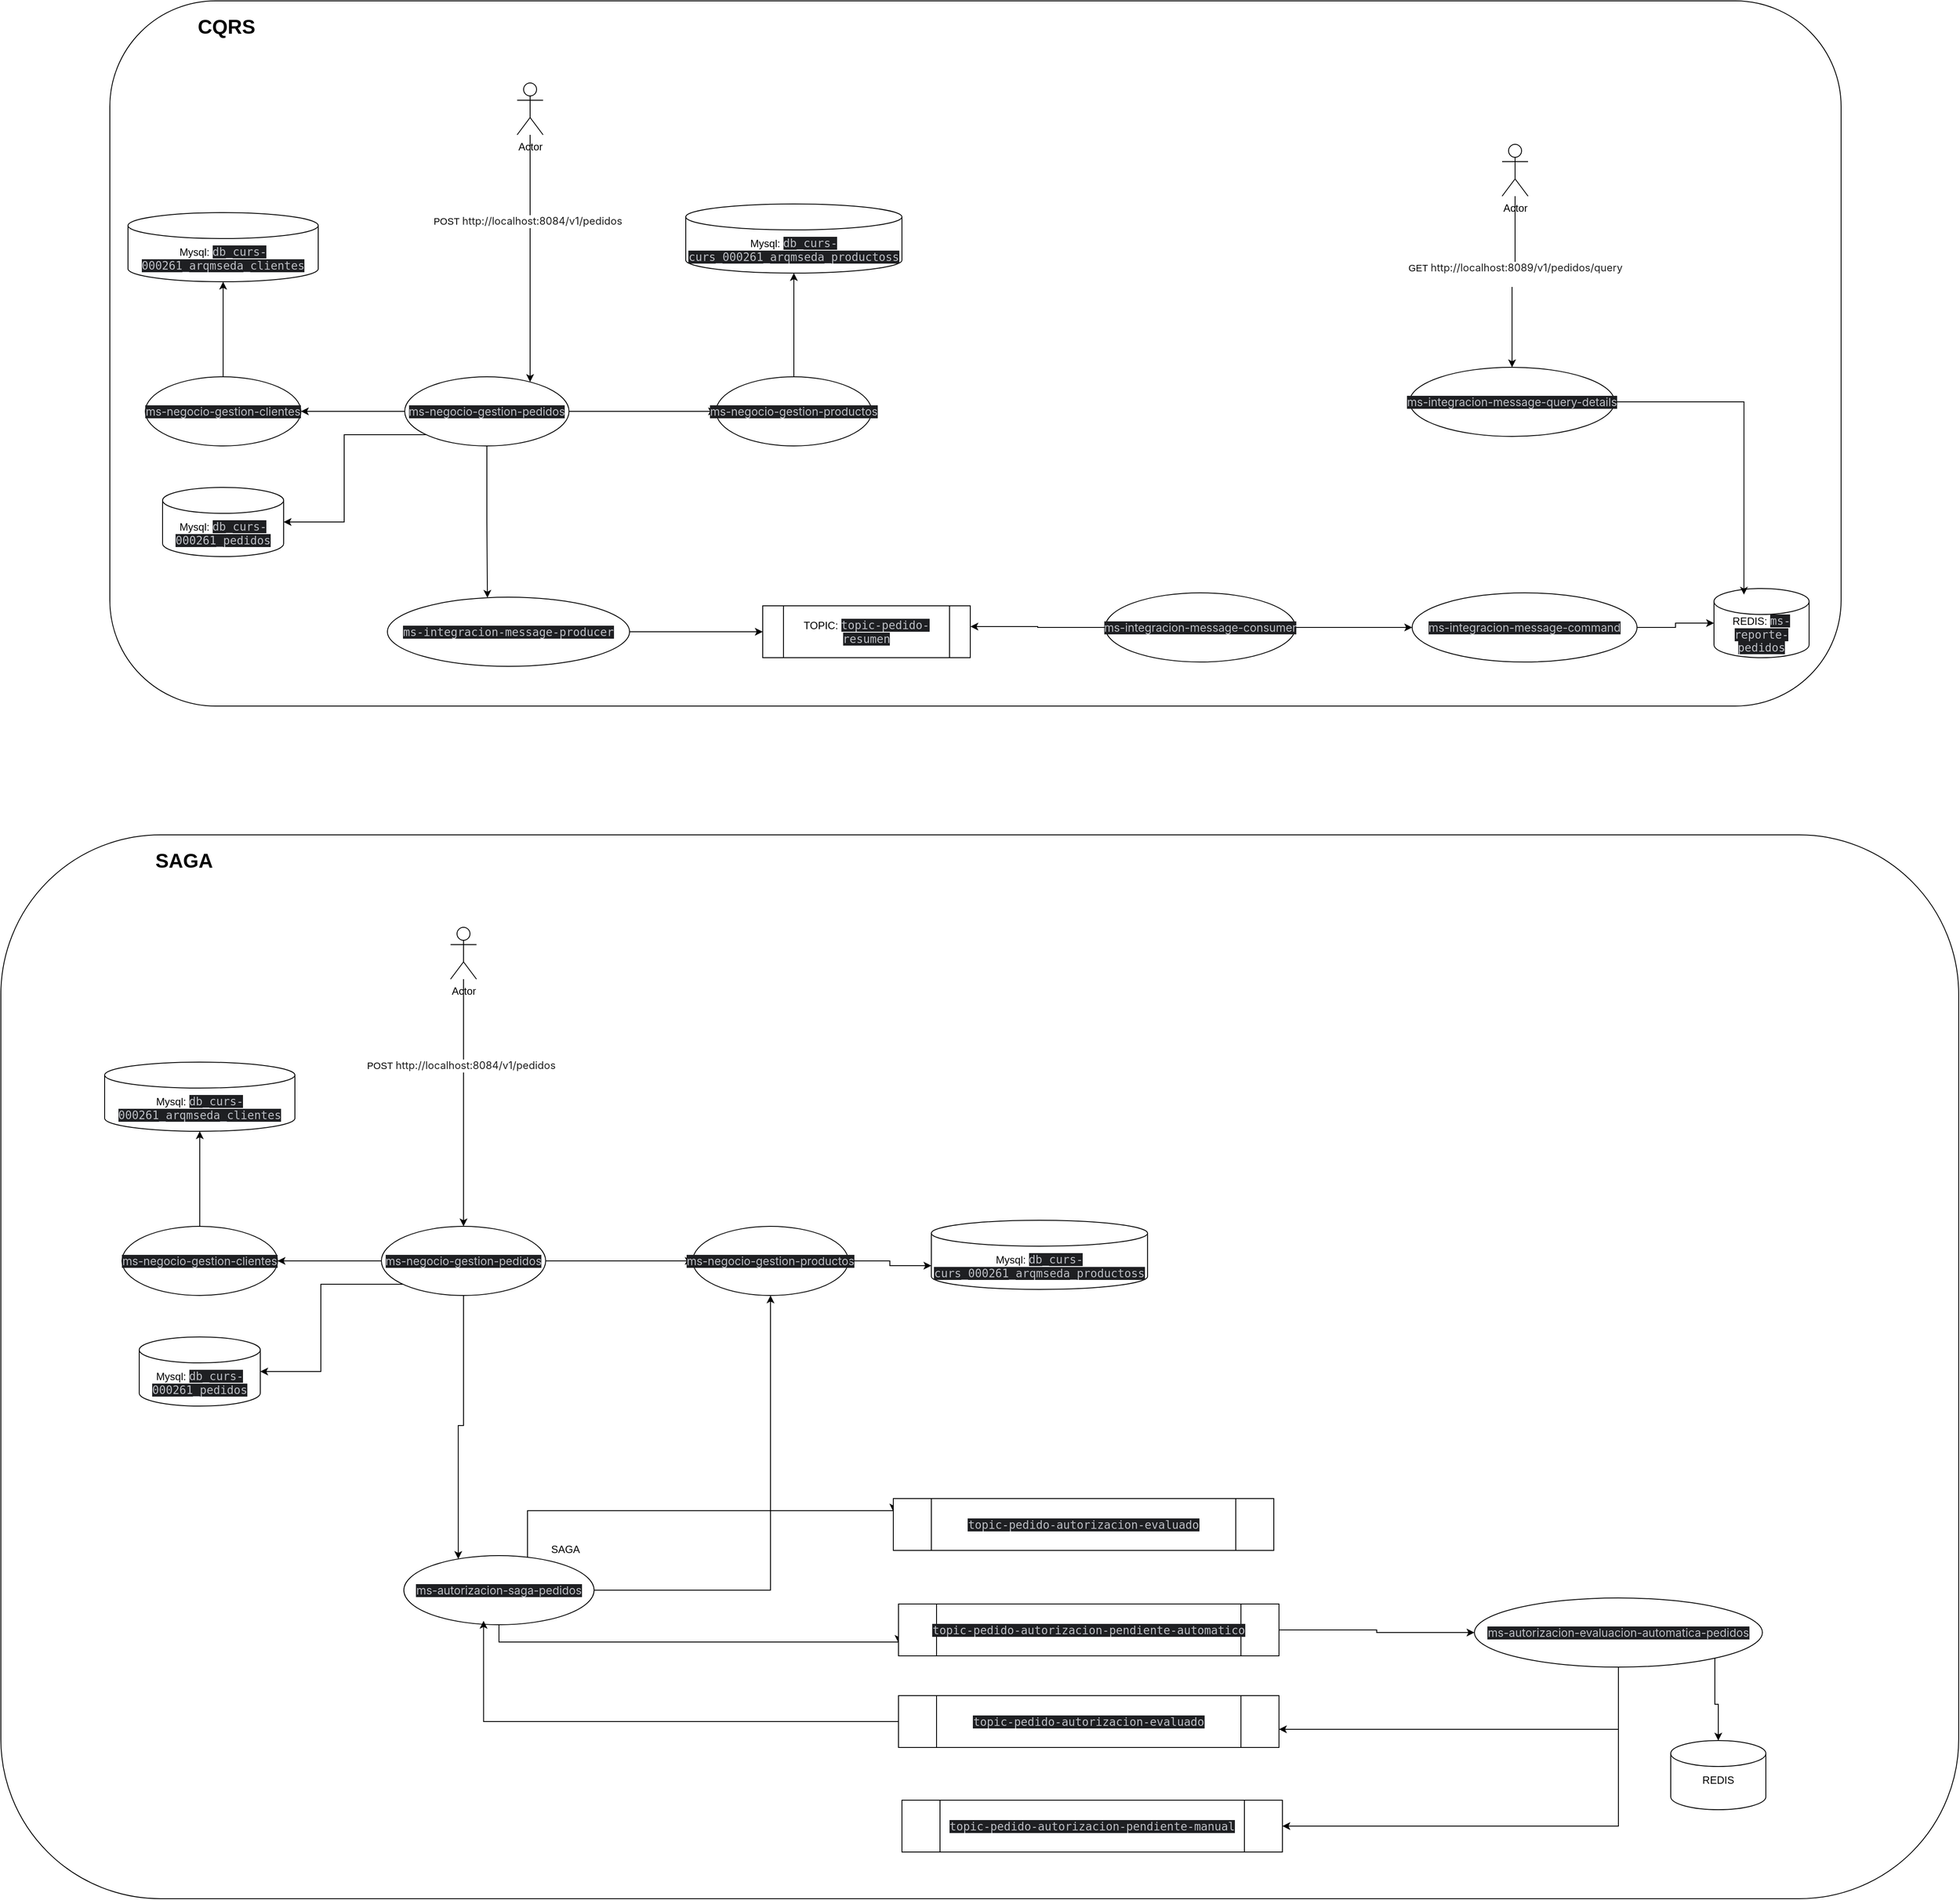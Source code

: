 <mxfile version="26.0.14">
  <diagram name="Page-1" id="z0avYNaSjJtAMFW2c0-u">
    <mxGraphModel dx="3991" dy="2102" grid="0" gridSize="10" guides="1" tooltips="1" connect="1" arrows="1" fold="1" page="0" pageScale="1" pageWidth="827" pageHeight="1169" math="0" shadow="0">
      <root>
        <mxCell id="0" />
        <mxCell id="1" parent="0" />
        <mxCell id="KOqBi4OoSSzoHojaQv4j-55" value="" style="rounded=1;whiteSpace=wrap;html=1;" vertex="1" parent="1">
          <mxGeometry x="-707" y="790" width="2264" height="1231" as="geometry" />
        </mxCell>
        <mxCell id="xQ3L2eBlVYDOcQQso6A4-12" value="" style="rounded=1;whiteSpace=wrap;html=1;" parent="1" vertex="1">
          <mxGeometry x="-581" y="-175" width="2002" height="816" as="geometry" />
        </mxCell>
        <mxCell id="RMT1xp3G2gNs8e-a4C3r-3" style="edgeStyle=orthogonalEdgeStyle;rounded=0;orthogonalLoop=1;jettySize=auto;html=1;entryX=0;entryY=0.5;entryDx=0;entryDy=0;" parent="1" source="RMT1xp3G2gNs8e-a4C3r-1" target="RMT1xp3G2gNs8e-a4C3r-2" edge="1">
          <mxGeometry relative="1" as="geometry" />
        </mxCell>
        <mxCell id="RMT1xp3G2gNs8e-a4C3r-1" value="&lt;div style=&quot;background-color:#1e1f22;color:#bcbec4&quot;&gt;&lt;pre style=&quot;font-family:&#39;JetBrains Mono&#39;,monospace;font-size:9.8pt;&quot;&gt;ms-integracion-message-producer&lt;/pre&gt;&lt;/div&gt;" style="ellipse;whiteSpace=wrap;html=1;" parent="1" vertex="1">
          <mxGeometry x="-260" y="515" width="280" height="80" as="geometry" />
        </mxCell>
        <mxCell id="RMT1xp3G2gNs8e-a4C3r-2" value="TOPIC:&amp;nbsp;&lt;span style=&quot;font-family: &amp;quot;JetBrains Mono&amp;quot;, monospace; font-size: 9.8pt; background-color: rgb(30, 31, 34); color: rgb(188, 190, 196);&quot;&gt;topic-pedido-resumen&lt;/span&gt;" style="shape=process;whiteSpace=wrap;html=1;backgroundOutline=1;" parent="1" vertex="1">
          <mxGeometry x="174" y="525" width="240" height="60" as="geometry" />
        </mxCell>
        <mxCell id="RMT1xp3G2gNs8e-a4C3r-4" value="&lt;div style=&quot;background-color:#1e1f22;color:#bcbec4&quot;&gt;&lt;pre style=&quot;font-family:&#39;Inter&#39;;font-size:9.8pt;&quot;&gt;ms-integracion-message-command&lt;/pre&gt;&lt;/div&gt;" style="ellipse;whiteSpace=wrap;html=1;" parent="1" vertex="1">
          <mxGeometry x="925" y="510" width="260" height="80" as="geometry" />
        </mxCell>
        <mxCell id="RMT1xp3G2gNs8e-a4C3r-5" value="REDIS:&amp;nbsp;&lt;span style=&quot;font-family: &amp;quot;JetBrains Mono&amp;quot;, monospace; font-size: 9.8pt; background-color: rgb(30, 31, 34); color: rgb(188, 190, 196);&quot;&gt;ms-reporte-pedidos&lt;/span&gt;" style="shape=cylinder3;whiteSpace=wrap;html=1;boundedLbl=1;backgroundOutline=1;size=15;" parent="1" vertex="1">
          <mxGeometry x="1274" y="505" width="110" height="80" as="geometry" />
        </mxCell>
        <mxCell id="RMT1xp3G2gNs8e-a4C3r-6" style="edgeStyle=orthogonalEdgeStyle;rounded=0;orthogonalLoop=1;jettySize=auto;html=1;" parent="1" source="RMT1xp3G2gNs8e-a4C3r-4" target="RMT1xp3G2gNs8e-a4C3r-5" edge="1">
          <mxGeometry relative="1" as="geometry">
            <mxPoint x="1043" y="684" as="targetPoint" />
          </mxGeometry>
        </mxCell>
        <mxCell id="RMT1xp3G2gNs8e-a4C3r-9" style="edgeStyle=orthogonalEdgeStyle;rounded=0;orthogonalLoop=1;jettySize=auto;html=1;entryX=0;entryY=0.5;entryDx=0;entryDy=0;" parent="1" source="RMT1xp3G2gNs8e-a4C3r-7" target="RMT1xp3G2gNs8e-a4C3r-4" edge="1">
          <mxGeometry relative="1" as="geometry" />
        </mxCell>
        <mxCell id="RMT1xp3G2gNs8e-a4C3r-7" value="&lt;div style=&quot;background-color:#1e1f22;color:#bcbec4&quot;&gt;&lt;pre style=&quot;font-family:&#39;Inter&#39;;font-size:9.8pt;&quot;&gt;ms-integracion-message-consumer&lt;/pre&gt;&lt;/div&gt;" style="ellipse;whiteSpace=wrap;html=1;" parent="1" vertex="1">
          <mxGeometry x="570" y="510" width="220" height="80" as="geometry" />
        </mxCell>
        <mxCell id="RMT1xp3G2gNs8e-a4C3r-8" style="edgeStyle=orthogonalEdgeStyle;rounded=0;orthogonalLoop=1;jettySize=auto;html=1;entryX=1.001;entryY=0.4;entryDx=0;entryDy=0;entryPerimeter=0;" parent="1" source="RMT1xp3G2gNs8e-a4C3r-7" target="RMT1xp3G2gNs8e-a4C3r-2" edge="1">
          <mxGeometry relative="1" as="geometry" />
        </mxCell>
        <mxCell id="RMT1xp3G2gNs8e-a4C3r-14" style="edgeStyle=orthogonalEdgeStyle;rounded=0;orthogonalLoop=1;jettySize=auto;html=1;" parent="1" source="RMT1xp3G2gNs8e-a4C3r-10" target="RMT1xp3G2gNs8e-a4C3r-13" edge="1">
          <mxGeometry relative="1" as="geometry">
            <Array as="points">
              <mxPoint x="-290" y="300" />
              <mxPoint x="-290" y="300" />
            </Array>
          </mxGeometry>
        </mxCell>
        <mxCell id="RMT1xp3G2gNs8e-a4C3r-16" style="edgeStyle=orthogonalEdgeStyle;rounded=0;orthogonalLoop=1;jettySize=auto;html=1;entryX=0;entryY=0.5;entryDx=0;entryDy=0;" parent="1" source="RMT1xp3G2gNs8e-a4C3r-10" target="RMT1xp3G2gNs8e-a4C3r-15" edge="1">
          <mxGeometry relative="1" as="geometry" />
        </mxCell>
        <mxCell id="RMT1xp3G2gNs8e-a4C3r-10" value="&lt;div style=&quot;background-color:#1e1f22;color:#bcbec4&quot;&gt;&lt;pre style=&quot;font-family:&#39;Inter&#39;;font-size:9.8pt;&quot;&gt;ms-negocio-gestion-pedidos&lt;/pre&gt;&lt;/div&gt;" style="ellipse;whiteSpace=wrap;html=1;" parent="1" vertex="1">
          <mxGeometry x="-240" y="260" width="190" height="80" as="geometry" />
        </mxCell>
        <mxCell id="RMT1xp3G2gNs8e-a4C3r-11" value="Mysql:&amp;nbsp;&lt;span style=&quot;font-family: &amp;quot;JetBrains Mono&amp;quot;, monospace; font-size: 9.8pt; background-color: rgb(30, 31, 34); color: rgb(188, 190, 196);&quot;&gt;db_curs-000261_pedidos&lt;/span&gt;" style="shape=cylinder3;whiteSpace=wrap;html=1;boundedLbl=1;backgroundOutline=1;size=15;" parent="1" vertex="1">
          <mxGeometry x="-520" y="388" width="140" height="80" as="geometry" />
        </mxCell>
        <mxCell id="RMT1xp3G2gNs8e-a4C3r-20" style="edgeStyle=orthogonalEdgeStyle;rounded=0;orthogonalLoop=1;jettySize=auto;html=1;" parent="1" source="RMT1xp3G2gNs8e-a4C3r-13" target="RMT1xp3G2gNs8e-a4C3r-19" edge="1">
          <mxGeometry relative="1" as="geometry" />
        </mxCell>
        <mxCell id="RMT1xp3G2gNs8e-a4C3r-13" value="&lt;div style=&quot;background-color:#1e1f22;color:#bcbec4&quot;&gt;&lt;pre style=&quot;font-family:&#39;Inter&#39;;font-size:9.8pt;&quot;&gt;ms-negocio-gestion-clientes&lt;/pre&gt;&lt;/div&gt;" style="ellipse;whiteSpace=wrap;html=1;" parent="1" vertex="1">
          <mxGeometry x="-540" y="260" width="180" height="80" as="geometry" />
        </mxCell>
        <mxCell id="RMT1xp3G2gNs8e-a4C3r-15" value="&lt;div style=&quot;background-color:#1e1f22;color:#bcbec4&quot;&gt;&lt;pre style=&quot;font-family:&#39;Inter&#39;;font-size:9.8pt;&quot;&gt;ms-negocio-gestion-productos&lt;/pre&gt;&lt;/div&gt;" style="ellipse;whiteSpace=wrap;html=1;" parent="1" vertex="1">
          <mxGeometry x="120" y="260" width="180" height="80" as="geometry" />
        </mxCell>
        <mxCell id="RMT1xp3G2gNs8e-a4C3r-17" value="Mysql:&amp;nbsp;&lt;span style=&quot;font-family: &amp;quot;JetBrains Mono&amp;quot;, monospace; font-size: 9.8pt; background-color: light-dark(rgb(30, 31, 34), rgb(209, 210, 212)); color: light-dark(rgb(188, 190, 196), rgb(73, 74, 79));&quot;&gt;db_curs-curs_000261_arqmseda_productos&lt;/span&gt;&lt;span style=&quot;background-color: light-dark(rgb(30, 31, 34), rgb(209, 210, 212)); color: light-dark(rgb(188, 190, 196), rgb(73, 74, 79)); font-family: &amp;quot;JetBrains Mono&amp;quot;, monospace; font-size: 9.8pt;&quot;&gt;s&lt;/span&gt;" style="shape=cylinder3;whiteSpace=wrap;html=1;boundedLbl=1;backgroundOutline=1;size=15;" parent="1" vertex="1">
          <mxGeometry x="85" y="60" width="250" height="80" as="geometry" />
        </mxCell>
        <mxCell id="RMT1xp3G2gNs8e-a4C3r-18" style="edgeStyle=orthogonalEdgeStyle;rounded=0;orthogonalLoop=1;jettySize=auto;html=1;entryX=0.5;entryY=1;entryDx=0;entryDy=0;entryPerimeter=0;" parent="1" source="RMT1xp3G2gNs8e-a4C3r-15" target="RMT1xp3G2gNs8e-a4C3r-17" edge="1">
          <mxGeometry relative="1" as="geometry" />
        </mxCell>
        <mxCell id="RMT1xp3G2gNs8e-a4C3r-19" value="Mysql:&amp;nbsp;&lt;span style=&quot;font-family: &amp;quot;JetBrains Mono&amp;quot;, monospace; font-size: 9.8pt; background-color: rgb(30, 31, 34); color: rgb(188, 190, 196);&quot;&gt;db_curs-000261_arqmseda_clientes&lt;/span&gt;" style="shape=cylinder3;whiteSpace=wrap;html=1;boundedLbl=1;backgroundOutline=1;size=15;" parent="1" vertex="1">
          <mxGeometry x="-560" y="70" width="220" height="80" as="geometry" />
        </mxCell>
        <mxCell id="RMT1xp3G2gNs8e-a4C3r-21" style="edgeStyle=orthogonalEdgeStyle;rounded=0;orthogonalLoop=1;jettySize=auto;html=1;entryX=0.413;entryY=0.008;entryDx=0;entryDy=0;entryPerimeter=0;" parent="1" source="RMT1xp3G2gNs8e-a4C3r-10" target="RMT1xp3G2gNs8e-a4C3r-1" edge="1">
          <mxGeometry relative="1" as="geometry" />
        </mxCell>
        <mxCell id="xQ3L2eBlVYDOcQQso6A4-2" value="Actor" style="shape=umlActor;verticalLabelPosition=bottom;verticalAlign=top;html=1;outlineConnect=0;" parent="1" vertex="1">
          <mxGeometry x="-110" y="-80" width="30" height="60" as="geometry" />
        </mxCell>
        <mxCell id="xQ3L2eBlVYDOcQQso6A4-3" style="edgeStyle=orthogonalEdgeStyle;rounded=0;orthogonalLoop=1;jettySize=auto;html=1;" parent="1" source="xQ3L2eBlVYDOcQQso6A4-2" target="RMT1xp3G2gNs8e-a4C3r-10" edge="1">
          <mxGeometry relative="1" as="geometry">
            <Array as="points">
              <mxPoint x="-95" y="210" />
              <mxPoint x="-95" y="210" />
            </Array>
          </mxGeometry>
        </mxCell>
        <mxCell id="xQ3L2eBlVYDOcQQso6A4-4" value="POST&amp;nbsp;&lt;span style=&quot;color: rgb(33, 33, 33); font-family: Inter, system-ui, -apple-system, BlinkMacSystemFont, &amp;quot;Segoe UI&amp;quot;, Roboto, Oxygen, Ubuntu, Cantarell, &amp;quot;Fira Sans&amp;quot;, &amp;quot;Droid Sans&amp;quot;, Helvetica, Arial, sans-serif; font-size: 12px; text-align: left; white-space: pre-wrap;&quot;&gt;http://localhost:8084/v1/pedidos&lt;/span&gt;" style="edgeLabel;html=1;align=center;verticalAlign=middle;resizable=0;points=[];" parent="xQ3L2eBlVYDOcQQso6A4-3" vertex="1" connectable="0">
          <mxGeometry x="-0.302" y="-3" relative="1" as="geometry">
            <mxPoint as="offset" />
          </mxGeometry>
        </mxCell>
        <mxCell id="xQ3L2eBlVYDOcQQso6A4-6" value="&lt;div style=&quot;background-color:#1e1f22;color:#bcbec4&quot;&gt;&lt;pre style=&quot;font-family:&#39;Inter&#39;;font-size:9.8pt;&quot;&gt;ms-integracion-message-query-details&lt;/pre&gt;&lt;/div&gt;" style="ellipse;whiteSpace=wrap;html=1;" parent="1" vertex="1">
          <mxGeometry x="922" y="249" width="237" height="80" as="geometry" />
        </mxCell>
        <mxCell id="xQ3L2eBlVYDOcQQso6A4-7" style="edgeStyle=orthogonalEdgeStyle;rounded=0;orthogonalLoop=1;jettySize=auto;html=1;entryX=0.315;entryY=0.088;entryDx=0;entryDy=0;entryPerimeter=0;" parent="1" source="xQ3L2eBlVYDOcQQso6A4-6" target="RMT1xp3G2gNs8e-a4C3r-5" edge="1">
          <mxGeometry relative="1" as="geometry" />
        </mxCell>
        <mxCell id="xQ3L2eBlVYDOcQQso6A4-9" style="edgeStyle=orthogonalEdgeStyle;rounded=0;orthogonalLoop=1;jettySize=auto;html=1;" parent="1" source="xQ3L2eBlVYDOcQQso6A4-8" target="xQ3L2eBlVYDOcQQso6A4-6" edge="1">
          <mxGeometry relative="1" as="geometry" />
        </mxCell>
        <mxCell id="xQ3L2eBlVYDOcQQso6A4-11" value="GET&amp;nbsp;&lt;span style=&quot;color: rgb(33, 33, 33); font-family: Inter, system-ui, -apple-system, BlinkMacSystemFont, &amp;quot;Segoe UI&amp;quot;, Roboto, Oxygen, Ubuntu, Cantarell, &amp;quot;Fira Sans&amp;quot;, &amp;quot;Droid Sans&amp;quot;, Helvetica, Arial, sans-serif; font-size: 12px; text-align: left; white-space: pre-wrap;&quot;&gt;http://localhost:8089/v1/pedidos/query&lt;/span&gt;&lt;div&gt;&lt;span style=&quot;color: rgb(33, 33, 33); font-family: Inter, system-ui, -apple-system, BlinkMacSystemFont, &amp;quot;Segoe UI&amp;quot;, Roboto, Oxygen, Ubuntu, Cantarell, &amp;quot;Fira Sans&amp;quot;, &amp;quot;Droid Sans&amp;quot;, Helvetica, Arial, sans-serif; font-size: 12px; text-align: left; white-space: pre-wrap;&quot;&gt;&lt;br&gt;&lt;/span&gt;&lt;/div&gt;" style="edgeLabel;html=1;align=center;verticalAlign=middle;resizable=0;points=[];" parent="xQ3L2eBlVYDOcQQso6A4-9" vertex="1" connectable="0">
          <mxGeometry x="-0.107" relative="1" as="geometry">
            <mxPoint as="offset" />
          </mxGeometry>
        </mxCell>
        <mxCell id="xQ3L2eBlVYDOcQQso6A4-8" value="Actor" style="shape=umlActor;verticalLabelPosition=bottom;verticalAlign=top;html=1;outlineConnect=0;" parent="1" vertex="1">
          <mxGeometry x="1029" y="-9" width="30" height="60" as="geometry" />
        </mxCell>
        <mxCell id="xQ3L2eBlVYDOcQQso6A4-13" value="CQRS" style="text;html=1;align=center;verticalAlign=middle;whiteSpace=wrap;rounded=0;fontStyle=1;fontSize=23;" parent="1" vertex="1">
          <mxGeometry x="-476" y="-160" width="60" height="30" as="geometry" />
        </mxCell>
        <mxCell id="xQ3L2eBlVYDOcQQso6A4-14" style="edgeStyle=orthogonalEdgeStyle;rounded=0;orthogonalLoop=1;jettySize=auto;html=1;entryX=1;entryY=0.5;entryDx=0;entryDy=0;entryPerimeter=0;" parent="1" source="RMT1xp3G2gNs8e-a4C3r-10" target="RMT1xp3G2gNs8e-a4C3r-11" edge="1">
          <mxGeometry relative="1" as="geometry">
            <Array as="points">
              <mxPoint x="-310" y="327" />
              <mxPoint x="-310" y="428" />
            </Array>
          </mxGeometry>
        </mxCell>
        <mxCell id="KOqBi4OoSSzoHojaQv4j-11" style="edgeStyle=orthogonalEdgeStyle;rounded=0;orthogonalLoop=1;jettySize=auto;html=1;" edge="1" parent="1" source="KOqBi4OoSSzoHojaQv4j-13" target="KOqBi4OoSSzoHojaQv4j-16">
          <mxGeometry relative="1" as="geometry">
            <Array as="points">
              <mxPoint x="-317" y="1283" />
              <mxPoint x="-317" y="1283" />
            </Array>
          </mxGeometry>
        </mxCell>
        <mxCell id="KOqBi4OoSSzoHojaQv4j-12" style="edgeStyle=orthogonalEdgeStyle;rounded=0;orthogonalLoop=1;jettySize=auto;html=1;entryX=0;entryY=0.5;entryDx=0;entryDy=0;" edge="1" parent="1" source="KOqBi4OoSSzoHojaQv4j-13" target="KOqBi4OoSSzoHojaQv4j-17">
          <mxGeometry relative="1" as="geometry" />
        </mxCell>
        <mxCell id="KOqBi4OoSSzoHojaQv4j-13" value="&lt;div style=&quot;background-color:#1e1f22;color:#bcbec4&quot;&gt;&lt;pre style=&quot;font-family:&#39;Inter&#39;;font-size:9.8pt;&quot;&gt;ms-negocio-gestion-pedidos&lt;/pre&gt;&lt;/div&gt;" style="ellipse;whiteSpace=wrap;html=1;" vertex="1" parent="1">
          <mxGeometry x="-267" y="1243" width="190" height="80" as="geometry" />
        </mxCell>
        <mxCell id="KOqBi4OoSSzoHojaQv4j-14" value="Mysql:&amp;nbsp;&lt;span style=&quot;font-family: &amp;quot;JetBrains Mono&amp;quot;, monospace; font-size: 9.8pt; background-color: rgb(30, 31, 34); color: rgb(188, 190, 196);&quot;&gt;db_curs-000261_pedidos&lt;/span&gt;" style="shape=cylinder3;whiteSpace=wrap;html=1;boundedLbl=1;backgroundOutline=1;size=15;" vertex="1" parent="1">
          <mxGeometry x="-547" y="1371" width="140" height="80" as="geometry" />
        </mxCell>
        <mxCell id="KOqBi4OoSSzoHojaQv4j-15" style="edgeStyle=orthogonalEdgeStyle;rounded=0;orthogonalLoop=1;jettySize=auto;html=1;" edge="1" parent="1" source="KOqBi4OoSSzoHojaQv4j-16" target="KOqBi4OoSSzoHojaQv4j-20">
          <mxGeometry relative="1" as="geometry" />
        </mxCell>
        <mxCell id="KOqBi4OoSSzoHojaQv4j-16" value="&lt;div style=&quot;background-color:#1e1f22;color:#bcbec4&quot;&gt;&lt;pre style=&quot;font-family:&#39;Inter&#39;;font-size:9.8pt;&quot;&gt;ms-negocio-gestion-clientes&lt;/pre&gt;&lt;/div&gt;" style="ellipse;whiteSpace=wrap;html=1;" vertex="1" parent="1">
          <mxGeometry x="-567" y="1243" width="180" height="80" as="geometry" />
        </mxCell>
        <mxCell id="KOqBi4OoSSzoHojaQv4j-17" value="&lt;div style=&quot;background-color:#1e1f22;color:#bcbec4&quot;&gt;&lt;pre style=&quot;font-family:&#39;Inter&#39;;font-size:9.8pt;&quot;&gt;ms-negocio-gestion-productos&lt;/pre&gt;&lt;/div&gt;" style="ellipse;whiteSpace=wrap;html=1;" vertex="1" parent="1">
          <mxGeometry x="93" y="1243" width="180" height="80" as="geometry" />
        </mxCell>
        <mxCell id="KOqBi4OoSSzoHojaQv4j-18" value="Mysql:&amp;nbsp;&lt;span style=&quot;font-family: &amp;quot;JetBrains Mono&amp;quot;, monospace; font-size: 9.8pt; background-color: light-dark(rgb(30, 31, 34), rgb(209, 210, 212)); color: light-dark(rgb(188, 190, 196), rgb(73, 74, 79));&quot;&gt;db_curs-curs_000261_arqmseda_productos&lt;/span&gt;&lt;span style=&quot;background-color: light-dark(rgb(30, 31, 34), rgb(209, 210, 212)); color: light-dark(rgb(188, 190, 196), rgb(73, 74, 79)); font-family: &amp;quot;JetBrains Mono&amp;quot;, monospace; font-size: 9.8pt;&quot;&gt;s&lt;/span&gt;" style="shape=cylinder3;whiteSpace=wrap;html=1;boundedLbl=1;backgroundOutline=1;size=15;" vertex="1" parent="1">
          <mxGeometry x="369" y="1236" width="250" height="80" as="geometry" />
        </mxCell>
        <mxCell id="KOqBi4OoSSzoHojaQv4j-19" style="edgeStyle=orthogonalEdgeStyle;rounded=0;orthogonalLoop=1;jettySize=auto;html=1;entryX=0;entryY=0;entryDx=0;entryDy=52.5;entryPerimeter=0;" edge="1" parent="1" source="KOqBi4OoSSzoHojaQv4j-17" target="KOqBi4OoSSzoHojaQv4j-18">
          <mxGeometry relative="1" as="geometry" />
        </mxCell>
        <mxCell id="KOqBi4OoSSzoHojaQv4j-20" value="Mysql:&amp;nbsp;&lt;span style=&quot;font-family: &amp;quot;JetBrains Mono&amp;quot;, monospace; font-size: 9.8pt; background-color: rgb(30, 31, 34); color: rgb(188, 190, 196);&quot;&gt;db_curs-000261_arqmseda_clientes&lt;/span&gt;" style="shape=cylinder3;whiteSpace=wrap;html=1;boundedLbl=1;backgroundOutline=1;size=15;" vertex="1" parent="1">
          <mxGeometry x="-587" y="1053" width="220" height="80" as="geometry" />
        </mxCell>
        <mxCell id="KOqBi4OoSSzoHojaQv4j-31" style="edgeStyle=orthogonalEdgeStyle;rounded=0;orthogonalLoop=1;jettySize=auto;html=1;entryX=1;entryY=0.5;entryDx=0;entryDy=0;entryPerimeter=0;" edge="1" parent="1" source="KOqBi4OoSSzoHojaQv4j-13" target="KOqBi4OoSSzoHojaQv4j-14">
          <mxGeometry relative="1" as="geometry">
            <Array as="points">
              <mxPoint x="-337" y="1310" />
              <mxPoint x="-337" y="1411" />
            </Array>
          </mxGeometry>
        </mxCell>
        <mxCell id="KOqBi4OoSSzoHojaQv4j-36" style="edgeStyle=orthogonalEdgeStyle;rounded=0;orthogonalLoop=1;jettySize=auto;html=1;entryX=0;entryY=0.75;entryDx=0;entryDy=0;" edge="1" parent="1" source="KOqBi4OoSSzoHojaQv4j-32" target="KOqBi4OoSSzoHojaQv4j-35">
          <mxGeometry relative="1" as="geometry">
            <Array as="points">
              <mxPoint x="-131" y="1724" />
            </Array>
          </mxGeometry>
        </mxCell>
        <mxCell id="KOqBi4OoSSzoHojaQv4j-38" style="edgeStyle=orthogonalEdgeStyle;rounded=0;orthogonalLoop=1;jettySize=auto;html=1;entryX=0;entryY=0.25;entryDx=0;entryDy=0;" edge="1" parent="1" source="KOqBi4OoSSzoHojaQv4j-32" target="KOqBi4OoSSzoHojaQv4j-37">
          <mxGeometry relative="1" as="geometry">
            <Array as="points">
              <mxPoint x="-98" y="1572" />
            </Array>
          </mxGeometry>
        </mxCell>
        <mxCell id="KOqBi4OoSSzoHojaQv4j-44" style="edgeStyle=orthogonalEdgeStyle;rounded=0;orthogonalLoop=1;jettySize=auto;html=1;" edge="1" parent="1" source="KOqBi4OoSSzoHojaQv4j-32" target="KOqBi4OoSSzoHojaQv4j-17">
          <mxGeometry relative="1" as="geometry" />
        </mxCell>
        <mxCell id="KOqBi4OoSSzoHojaQv4j-32" value="&lt;div style=&quot;background-color:#1e1f22;color:#bcbec4&quot;&gt;&lt;pre style=&quot;font-family:&#39;Inter&#39;;font-size:9.8pt;&quot;&gt;ms-autorizacion-saga-pedidos&lt;/pre&gt;&lt;/div&gt;" style="ellipse;whiteSpace=wrap;html=1;" vertex="1" parent="1">
          <mxGeometry x="-241" y="1624" width="220" height="80" as="geometry" />
        </mxCell>
        <mxCell id="KOqBi4OoSSzoHojaQv4j-33" value="SAGA" style="text;html=1;align=center;verticalAlign=middle;whiteSpace=wrap;rounded=0;" vertex="1" parent="1">
          <mxGeometry x="-84" y="1602" width="60" height="30" as="geometry" />
        </mxCell>
        <mxCell id="KOqBi4OoSSzoHojaQv4j-46" style="edgeStyle=orthogonalEdgeStyle;rounded=0;orthogonalLoop=1;jettySize=auto;html=1;" edge="1" parent="1" source="KOqBi4OoSSzoHojaQv4j-35" target="KOqBi4OoSSzoHojaQv4j-45">
          <mxGeometry relative="1" as="geometry" />
        </mxCell>
        <mxCell id="KOqBi4OoSSzoHojaQv4j-35" value="&lt;div style=&quot;background-color:#1e1f22;color:#bcbec4&quot;&gt;&lt;pre style=&quot;font-family:&#39;JetBrains Mono&#39;,monospace;font-size:9.8pt;&quot;&gt;topic-pedido-autorizacion-pendiente-automatico&lt;/pre&gt;&lt;/div&gt;" style="shape=process;whiteSpace=wrap;html=1;backgroundOutline=1;" vertex="1" parent="1">
          <mxGeometry x="331" y="1680" width="440" height="60" as="geometry" />
        </mxCell>
        <mxCell id="KOqBi4OoSSzoHojaQv4j-37" value="&lt;div style=&quot;background-color: rgb(30, 31, 34); color: rgb(188, 190, 196);&quot;&gt;&lt;pre style=&quot;font-family:&#39;JetBrains Mono&#39;,monospace;font-size:9.8pt;&quot;&gt;&lt;div&gt;&lt;pre style=&quot;font-family:&#39;JetBrains Mono&#39;,monospace;font-size:9.8pt;&quot;&gt;topic-pedido-autorizacion-evaluado&lt;/pre&gt;&lt;/div&gt;&lt;/pre&gt;&lt;/div&gt;" style="shape=process;whiteSpace=wrap;html=1;backgroundOutline=1;" vertex="1" parent="1">
          <mxGeometry x="325" y="1558" width="440" height="60" as="geometry" />
        </mxCell>
        <mxCell id="KOqBi4OoSSzoHojaQv4j-39" value="&lt;div style=&quot;background-color: rgb(30, 31, 34); color: rgb(188, 190, 196);&quot;&gt;&lt;pre style=&quot;font-family:&#39;JetBrains Mono&#39;,monospace;font-size:9.8pt;&quot;&gt;&lt;pre style=&quot;font-family:&#39;JetBrains Mono&#39;,monospace;font-size:9.8pt;&quot;&gt;&lt;div&gt;&lt;pre style=&quot;font-family:&#39;JetBrains Mono&#39;,monospace;font-size:9.8pt;&quot;&gt;topic-pedido-autorizacion-evaluado&lt;/pre&gt;&lt;/div&gt;&lt;/pre&gt;&lt;/pre&gt;&lt;/div&gt;" style="shape=process;whiteSpace=wrap;html=1;backgroundOutline=1;" vertex="1" parent="1">
          <mxGeometry x="331" y="1786" width="440" height="60" as="geometry" />
        </mxCell>
        <mxCell id="KOqBi4OoSSzoHojaQv4j-40" style="edgeStyle=orthogonalEdgeStyle;rounded=0;orthogonalLoop=1;jettySize=auto;html=1;entryX=0.419;entryY=0.944;entryDx=0;entryDy=0;entryPerimeter=0;" edge="1" parent="1" source="KOqBi4OoSSzoHojaQv4j-39" target="KOqBi4OoSSzoHojaQv4j-32">
          <mxGeometry relative="1" as="geometry" />
        </mxCell>
        <mxCell id="KOqBi4OoSSzoHojaQv4j-43" style="edgeStyle=orthogonalEdgeStyle;rounded=0;orthogonalLoop=1;jettySize=auto;html=1;entryX=0.286;entryY=0.048;entryDx=0;entryDy=0;entryPerimeter=0;" edge="1" parent="1" source="KOqBi4OoSSzoHojaQv4j-13" target="KOqBi4OoSSzoHojaQv4j-32">
          <mxGeometry relative="1" as="geometry" />
        </mxCell>
        <mxCell id="KOqBi4OoSSzoHojaQv4j-49" style="edgeStyle=orthogonalEdgeStyle;rounded=0;orthogonalLoop=1;jettySize=auto;html=1;" edge="1" parent="1" source="KOqBi4OoSSzoHojaQv4j-45" target="KOqBi4OoSSzoHojaQv4j-48">
          <mxGeometry relative="1" as="geometry">
            <Array as="points">
              <mxPoint x="1163" y="1937" />
            </Array>
          </mxGeometry>
        </mxCell>
        <mxCell id="KOqBi4OoSSzoHojaQv4j-51" style="edgeStyle=orthogonalEdgeStyle;rounded=0;orthogonalLoop=1;jettySize=auto;html=1;" edge="1" parent="1" source="KOqBi4OoSSzoHojaQv4j-45" target="KOqBi4OoSSzoHojaQv4j-50">
          <mxGeometry relative="1" as="geometry">
            <Array as="points">
              <mxPoint x="1275" y="1796" />
              <mxPoint x="1279" y="1796" />
            </Array>
          </mxGeometry>
        </mxCell>
        <mxCell id="KOqBi4OoSSzoHojaQv4j-45" value="&lt;div style=&quot;background-color: rgb(30, 31, 34); color: rgb(188, 190, 196);&quot;&gt;&lt;pre style=&quot;font-family:&#39;Inter&#39;;font-size:9.8pt;&quot;&gt;&lt;div&gt;&lt;pre style=&quot;font-family:&#39;Inter&#39;;font-size:9.8pt;&quot;&gt;ms-autorizacion-evaluacion-automatica-pedidos&lt;/pre&gt;&lt;/div&gt;&lt;/pre&gt;&lt;/div&gt;" style="ellipse;whiteSpace=wrap;html=1;" vertex="1" parent="1">
          <mxGeometry x="997" y="1673" width="333" height="80" as="geometry" />
        </mxCell>
        <mxCell id="KOqBi4OoSSzoHojaQv4j-47" style="edgeStyle=orthogonalEdgeStyle;rounded=0;orthogonalLoop=1;jettySize=auto;html=1;" edge="1" parent="1" source="KOqBi4OoSSzoHojaQv4j-45" target="KOqBi4OoSSzoHojaQv4j-39">
          <mxGeometry relative="1" as="geometry">
            <mxPoint x="785" y="1825" as="targetPoint" />
            <Array as="points">
              <mxPoint x="1163" y="1825" />
            </Array>
          </mxGeometry>
        </mxCell>
        <mxCell id="KOqBi4OoSSzoHojaQv4j-48" value="&lt;div style=&quot;background-color: rgb(30, 31, 34); color: rgb(188, 190, 196);&quot;&gt;&lt;pre style=&quot;font-family:&#39;JetBrains Mono&#39;,monospace;font-size:9.8pt;&quot;&gt;&lt;pre style=&quot;font-family:&#39;JetBrains Mono&#39;,monospace;font-size:9.8pt;&quot;&gt;&lt;pre style=&quot;font-family:&#39;JetBrains Mono&#39;,monospace;font-size:9.8pt;&quot;&gt;&lt;div&gt;&lt;pre style=&quot;font-family:&#39;JetBrains Mono&#39;,monospace;font-size:9.8pt;&quot;&gt;topic-pedido-autorizacion-pendiente-manual&lt;/pre&gt;&lt;/div&gt;&lt;/pre&gt;&lt;/pre&gt;&lt;/pre&gt;&lt;/div&gt;" style="shape=process;whiteSpace=wrap;html=1;backgroundOutline=1;" vertex="1" parent="1">
          <mxGeometry x="335" y="1907" width="440" height="60" as="geometry" />
        </mxCell>
        <mxCell id="KOqBi4OoSSzoHojaQv4j-50" value="REDIS&lt;div&gt;&lt;br&gt;&lt;/div&gt;" style="shape=cylinder3;whiteSpace=wrap;html=1;boundedLbl=1;backgroundOutline=1;size=15;" vertex="1" parent="1">
          <mxGeometry x="1224" y="1838" width="110" height="80" as="geometry" />
        </mxCell>
        <mxCell id="KOqBi4OoSSzoHojaQv4j-52" value="Actor" style="shape=umlActor;verticalLabelPosition=bottom;verticalAlign=top;html=1;outlineConnect=0;" vertex="1" parent="1">
          <mxGeometry x="-187" y="897" width="30" height="60" as="geometry" />
        </mxCell>
        <mxCell id="KOqBi4OoSSzoHojaQv4j-53" style="edgeStyle=orthogonalEdgeStyle;rounded=0;orthogonalLoop=1;jettySize=auto;html=1;" edge="1" parent="1" source="KOqBi4OoSSzoHojaQv4j-52" target="KOqBi4OoSSzoHojaQv4j-13">
          <mxGeometry relative="1" as="geometry">
            <Array as="points" />
            <mxPoint x="-172" y="1243" as="targetPoint" />
          </mxGeometry>
        </mxCell>
        <mxCell id="KOqBi4OoSSzoHojaQv4j-54" value="POST&amp;nbsp;&lt;span style=&quot;color: rgb(33, 33, 33); font-family: Inter, system-ui, -apple-system, BlinkMacSystemFont, &amp;quot;Segoe UI&amp;quot;, Roboto, Oxygen, Ubuntu, Cantarell, &amp;quot;Fira Sans&amp;quot;, &amp;quot;Droid Sans&amp;quot;, Helvetica, Arial, sans-serif; font-size: 12px; text-align: left; white-space: pre-wrap;&quot;&gt;http://localhost:8084/v1/pedidos&lt;/span&gt;" style="edgeLabel;html=1;align=center;verticalAlign=middle;resizable=0;points=[];" vertex="1" connectable="0" parent="KOqBi4OoSSzoHojaQv4j-53">
          <mxGeometry x="-0.302" y="-3" relative="1" as="geometry">
            <mxPoint as="offset" />
          </mxGeometry>
        </mxCell>
        <mxCell id="KOqBi4OoSSzoHojaQv4j-56" value="SAGA" style="text;html=1;align=center;verticalAlign=middle;whiteSpace=wrap;rounded=0;fontStyle=1;fontSize=23;" vertex="1" parent="1">
          <mxGeometry x="-525" y="805" width="60" height="30" as="geometry" />
        </mxCell>
      </root>
    </mxGraphModel>
  </diagram>
</mxfile>

